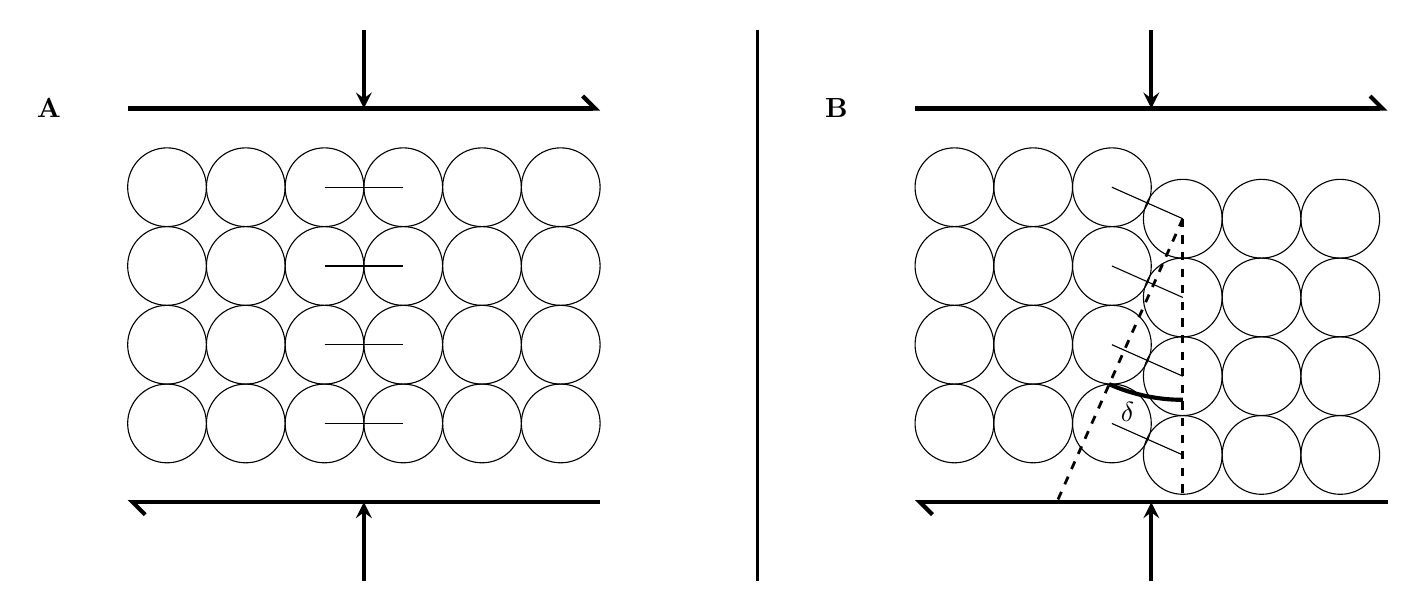 \begin{tikzpicture}
    \draw (-11.5,4) node {\textbf{A}};
    \draw (-1.5,4) node {\textbf{B}};

    \def \b {-10};
    \def \c {0.4};
    \def \d {0.1};
    \def \r {2.3};

    %circles

    \foreach \x in {0, 1, ..., 5}
        \foreach \y in {0, 1, ..., 3}
            \draw (\x + \b, \y) circle (0.5);

    \foreach \x in {0, 1, ..., 2}
        \foreach \y in {0, 1, ..., 3}        
            \draw (\x, \y) circle (0.5);

    \foreach \x in {3, 4, ..., 5}
        \foreach \y in {0, 1, ..., 3}        
            \draw (\x - \d, \y - \c) circle (0.5);

    % connections

    \foreach \y in {0, 1, ..., 3}   
        \draw (2 + \b,\y) -- (3 + \b,\y);

    \foreach \y in {0, 1, ..., 3}  
        \draw (2,\y) -- (3 - \d,\y - \c);

    % over/under lines

    \draw [line width = 1.5pt, >={Straight Barb[left]}, <-] (-0.5 + \b,-1) -- (5.5 + \b,-1);
    \draw [line width = 1.5pt, >={Straight Barb[left]}, ->] (-0.5 + \b,4) -- (5.5 + \b,4);

    \draw [line width = 1.5pt, >={Straight Barb[left]}, <-] (-0.5,-1) -- (5.5,-1);
    \draw [line width = 1.5pt, >={Straight Barb[left]}, ->] (-0.5,4) -- (5.5,4);

    % arrows

    \draw [line width = 1.5pt, >=stealth, ->] (2.5 + \b,5) -- (2.5 + \b,4);
    \draw [line width = 1.5pt, >=stealth, ->] (2.5 + \b,-2) -- (2.5 + \b,-1);

    \draw [line width = 1.5pt, >=stealth, ->] (2.5,5) -- (2.5,4);
    \draw [line width = 1.5pt, >=stealth, ->] (2.5,-2) -- (2.5,-1);

    % separation line

    \draw [line width = 1pt] (-2.5,5) -- (-2.5,-2);

    % angle

    \draw [line width = 1pt, dashed] (3 - \d, 3 - \c) -- (3 - \d, -1);
    \draw [line width = 1pt, dashed] (3 - \d, 3 - \c) -- ({3 - \d - (4*\c-\c*\c)/(1-\d)}, -1);
    \draw [line width = 1.5pt] (3 - \d,3 - \c - \r) arc (270:246:\r);
    \draw (\r - \d,0.15) node {$\delta$};


\end{tikzpicture}
